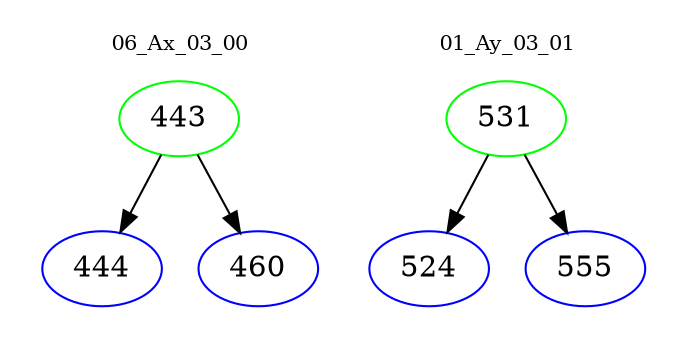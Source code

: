 digraph{
subgraph cluster_0 {
color = white
label = "06_Ax_03_00";
fontsize=10;
T0_443 [label="443", color="green"]
T0_443 -> T0_444 [color="black"]
T0_444 [label="444", color="blue"]
T0_443 -> T0_460 [color="black"]
T0_460 [label="460", color="blue"]
}
subgraph cluster_1 {
color = white
label = "01_Ay_03_01";
fontsize=10;
T1_531 [label="531", color="green"]
T1_531 -> T1_524 [color="black"]
T1_524 [label="524", color="blue"]
T1_531 -> T1_555 [color="black"]
T1_555 [label="555", color="blue"]
}
}
